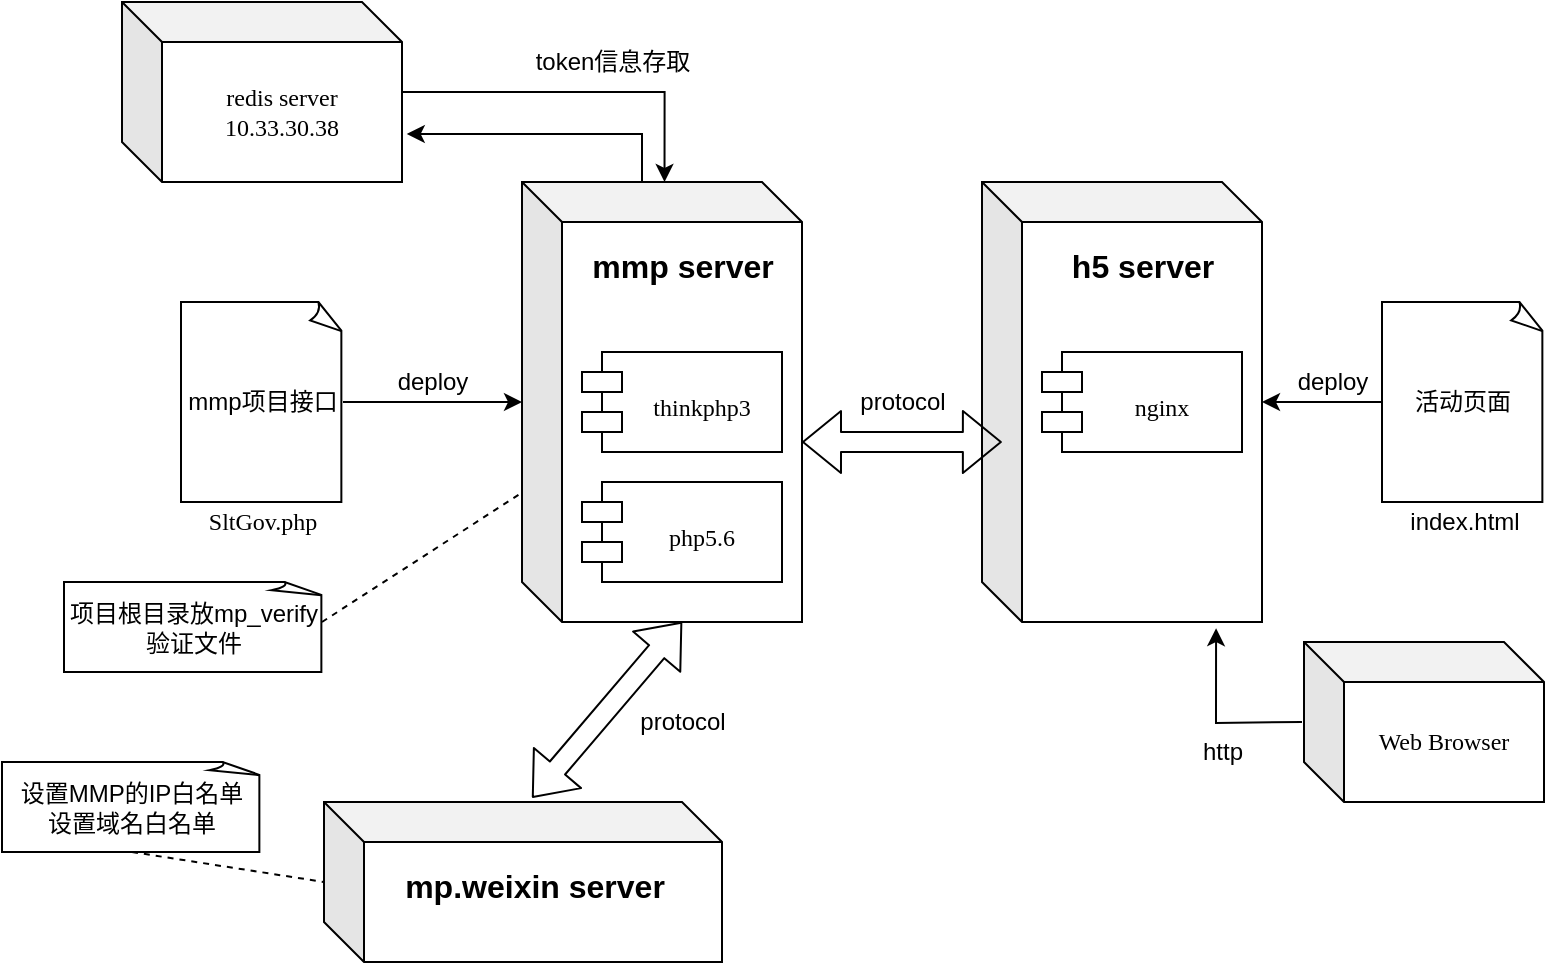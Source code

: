 <mxfile version="14.4.8" type="github">
  <diagram id="160gteVZ_OM-2pYkAI6f" name="第 1 页">
    <mxGraphModel dx="1550" dy="835" grid="1" gridSize="10" guides="1" tooltips="1" connect="1" arrows="1" fold="1" page="1" pageScale="1" pageWidth="827" pageHeight="1169" math="0" shadow="0">
      <root>
        <mxCell id="0" />
        <mxCell id="1" parent="0" />
        <mxCell id="gZ3kUo1DbE4nte8C1hX8-37" style="edgeStyle=orthogonalEdgeStyle;rounded=0;orthogonalLoop=1;jettySize=auto;html=1;exitX=0;exitY=0;exitDx=60;exitDy=0;exitPerimeter=0;entryX=1.017;entryY=0.733;entryDx=0;entryDy=0;entryPerimeter=0;" edge="1" parent="1" source="bNZ7L3KXOHOOpGqRcnxT-2" target="bNZ7L3KXOHOOpGqRcnxT-16">
          <mxGeometry relative="1" as="geometry" />
        </mxCell>
        <mxCell id="bNZ7L3KXOHOOpGqRcnxT-2" value="" style="shape=cube;whiteSpace=wrap;html=1;boundedLbl=1;backgroundOutline=1;darkOpacity=0.05;darkOpacity2=0.1;" parent="1" vertex="1">
          <mxGeometry x="290" y="300" width="140" height="220" as="geometry" />
        </mxCell>
        <mxCell id="gZ3kUo1DbE4nte8C1hX8-9" value="" style="edgeStyle=orthogonalEdgeStyle;rounded=0;orthogonalLoop=1;jettySize=auto;html=1;" edge="1" parent="1" source="bNZ7L3KXOHOOpGqRcnxT-14" target="bNZ7L3KXOHOOpGqRcnxT-2">
          <mxGeometry relative="1" as="geometry" />
        </mxCell>
        <mxCell id="bNZ7L3KXOHOOpGqRcnxT-14" value="mmp项目接口" style="whiteSpace=wrap;html=1;shape=mxgraph.basic.document" parent="1" vertex="1">
          <mxGeometry x="119.5" y="360" width="81" height="100" as="geometry" />
        </mxCell>
        <mxCell id="gZ3kUo1DbE4nte8C1hX8-36" style="edgeStyle=orthogonalEdgeStyle;rounded=0;orthogonalLoop=1;jettySize=auto;html=1;entryX=0.509;entryY=0;entryDx=0;entryDy=0;entryPerimeter=0;" edge="1" parent="1" source="bNZ7L3KXOHOOpGqRcnxT-16" target="bNZ7L3KXOHOOpGqRcnxT-2">
          <mxGeometry relative="1" as="geometry" />
        </mxCell>
        <mxCell id="bNZ7L3KXOHOOpGqRcnxT-16" value="redis server&lt;br&gt;10.33.30.38" style="shape=cube;whiteSpace=wrap;html=1;boundedLbl=1;backgroundOutline=1;darkOpacity=0.05;darkOpacity2=0.1;fontFamily=Lucida Console;" parent="1" vertex="1">
          <mxGeometry x="90" y="210" width="140" height="90" as="geometry" />
        </mxCell>
        <mxCell id="bNZ7L3KXOHOOpGqRcnxT-15" value="&lt;span style=&quot;font-family: &amp;#34;lucida console&amp;#34;&quot;&gt;SltGov.php&lt;/span&gt;&lt;b&gt;&lt;br&gt;&lt;/b&gt;" style="text;html=1;align=center;verticalAlign=middle;resizable=0;points=[];autosize=1;" parent="1" vertex="1">
          <mxGeometry x="115" y="460" width="90" height="20" as="geometry" />
        </mxCell>
        <mxCell id="bNZ7L3KXOHOOpGqRcnxT-25" value="&#xa;thinkphp3" style="shape=module;align=left;spacingLeft=20;align=center;verticalAlign=top;fontFamily=Lucida Console;" parent="1" vertex="1">
          <mxGeometry x="320" y="385" width="100" height="50" as="geometry" />
        </mxCell>
        <mxCell id="bNZ7L3KXOHOOpGqRcnxT-26" value="&#xa;php5.6" style="shape=module;align=left;spacingLeft=20;align=center;verticalAlign=top;fontFamily=Lucida Console;" parent="1" vertex="1">
          <mxGeometry x="320" y="450" width="100" height="50" as="geometry" />
        </mxCell>
        <mxCell id="gZ3kUo1DbE4nte8C1hX8-10" value="&lt;font style=&quot;font-size: 16px&quot;&gt;mmp server&lt;/font&gt;" style="text;strokeColor=none;fillColor=none;html=1;fontSize=24;fontStyle=1;verticalAlign=middle;align=center;" vertex="1" parent="1">
          <mxGeometry x="320" y="320" width="100" height="40" as="geometry" />
        </mxCell>
        <mxCell id="gZ3kUo1DbE4nte8C1hX8-11" value="&lt;span style=&quot;color: rgba(0 , 0 , 0 , 0) ; font-family: monospace ; font-size: 0px&quot;&gt;%3CmxGraphModel%3E%3Croot%3E%3CmxCell%20id%3D%220%22%2F%3E%3CmxCell%20id%3D%221%22%20parent%3D%220%22%2F%3E%3CmxCell%20id%3D%222%22%20value%3D%22%26%2310%3Bthinkphp3%22%20style%3D%22shape%3Dmodule%3Balign%3Dleft%3BspacingLeft%3D20%3Balign%3Dcenter%3BverticalAlign%3Dtop%3BfontFamily%3DLucida%20Console%3B%22%20vertex%3D%221%22%20parent%3D%221%22%3E%3CmxGeometry%20x%3D%22320%22%20y%3D%22385%22%20width%3D%22100%22%20height%3D%2250%22%20as%3D%22geometry%22%2F%3E%3C%2FmxCell%3E%3C%2Froot%3E%3C%2FmxGraphModel%3E&lt;/span&gt;" style="shape=cube;whiteSpace=wrap;html=1;boundedLbl=1;backgroundOutline=1;darkOpacity=0.05;darkOpacity2=0.1;" vertex="1" parent="1">
          <mxGeometry x="520" y="300" width="140" height="220" as="geometry" />
        </mxCell>
        <mxCell id="gZ3kUo1DbE4nte8C1hX8-12" value="&lt;font style=&quot;font-size: 16px&quot;&gt;h5 server&lt;/font&gt;" style="text;strokeColor=none;fillColor=none;html=1;fontSize=24;fontStyle=1;verticalAlign=middle;align=center;" vertex="1" parent="1">
          <mxGeometry x="550" y="320" width="100" height="40" as="geometry" />
        </mxCell>
        <mxCell id="gZ3kUo1DbE4nte8C1hX8-13" value="&#xa;nginx" style="shape=module;align=left;spacingLeft=20;align=center;verticalAlign=top;fontFamily=Lucida Console;" vertex="1" parent="1">
          <mxGeometry x="550" y="385" width="100" height="50" as="geometry" />
        </mxCell>
        <mxCell id="gZ3kUo1DbE4nte8C1hX8-15" value="" style="shape=flexArrow;endArrow=classic;startArrow=classic;html=1;entryX=0.071;entryY=0.591;entryDx=0;entryDy=0;entryPerimeter=0;" edge="1" parent="1" target="gZ3kUo1DbE4nte8C1hX8-11">
          <mxGeometry width="50" height="50" relative="1" as="geometry">
            <mxPoint x="430" y="430" as="sourcePoint" />
            <mxPoint x="480" y="380" as="targetPoint" />
          </mxGeometry>
        </mxCell>
        <mxCell id="gZ3kUo1DbE4nte8C1hX8-16" value="protocol" style="text;html=1;align=center;verticalAlign=middle;resizable=0;points=[];autosize=1;" vertex="1" parent="1">
          <mxGeometry x="450" y="400" width="60" height="20" as="geometry" />
        </mxCell>
        <mxCell id="gZ3kUo1DbE4nte8C1hX8-18" value="deploy" style="text;html=1;align=center;verticalAlign=middle;resizable=0;points=[];autosize=1;" vertex="1" parent="1">
          <mxGeometry x="220" y="390" width="50" height="20" as="geometry" />
        </mxCell>
        <mxCell id="gZ3kUo1DbE4nte8C1hX8-20" value="" style="edgeStyle=orthogonalEdgeStyle;rounded=0;orthogonalLoop=1;jettySize=auto;html=1;" edge="1" parent="1" source="gZ3kUo1DbE4nte8C1hX8-19">
          <mxGeometry relative="1" as="geometry">
            <mxPoint x="660" y="410" as="targetPoint" />
          </mxGeometry>
        </mxCell>
        <mxCell id="gZ3kUo1DbE4nte8C1hX8-19" value="活动页面" style="whiteSpace=wrap;html=1;shape=mxgraph.basic.document" vertex="1" parent="1">
          <mxGeometry x="720" y="360" width="81" height="100" as="geometry" />
        </mxCell>
        <mxCell id="gZ3kUo1DbE4nte8C1hX8-21" value="deploy" style="text;html=1;align=center;verticalAlign=middle;resizable=0;points=[];autosize=1;" vertex="1" parent="1">
          <mxGeometry x="670" y="390" width="50" height="20" as="geometry" />
        </mxCell>
        <mxCell id="gZ3kUo1DbE4nte8C1hX8-28" value="" style="edgeStyle=orthogonalEdgeStyle;rounded=0;orthogonalLoop=1;jettySize=auto;html=1;entryX=0.836;entryY=1.014;entryDx=0;entryDy=0;entryPerimeter=0;" edge="1" parent="1" target="gZ3kUo1DbE4nte8C1hX8-11">
          <mxGeometry relative="1" as="geometry">
            <mxPoint x="680" y="570" as="sourcePoint" />
          </mxGeometry>
        </mxCell>
        <mxCell id="gZ3kUo1DbE4nte8C1hX8-24" value="http" style="text;html=1;align=center;verticalAlign=middle;resizable=0;points=[];autosize=1;" vertex="1" parent="1">
          <mxGeometry x="620" y="575" width="40" height="20" as="geometry" />
        </mxCell>
        <mxCell id="gZ3kUo1DbE4nte8C1hX8-34" value="Web Browser" style="shape=cube;whiteSpace=wrap;html=1;boundedLbl=1;backgroundOutline=1;darkOpacity=0.05;darkOpacity2=0.1;fontFamily=Lucida Console;" vertex="1" parent="1">
          <mxGeometry x="681" y="530" width="120" height="80" as="geometry" />
        </mxCell>
        <mxCell id="gZ3kUo1DbE4nte8C1hX8-35" value="&lt;span&gt;index.html&lt;/span&gt;" style="text;html=1;align=center;verticalAlign=middle;resizable=0;points=[];autosize=1;" vertex="1" parent="1">
          <mxGeometry x="725.5" y="460" width="70" height="20" as="geometry" />
        </mxCell>
        <mxCell id="gZ3kUo1DbE4nte8C1hX8-38" value="token信息存取" style="text;html=1;align=center;verticalAlign=middle;resizable=0;points=[];autosize=1;" vertex="1" parent="1">
          <mxGeometry x="290" y="230" width="90" height="20" as="geometry" />
        </mxCell>
        <mxCell id="gZ3kUo1DbE4nte8C1hX8-39" value="" style="shape=cube;whiteSpace=wrap;html=1;boundedLbl=1;backgroundOutline=1;darkOpacity=0.05;darkOpacity2=0.1;" vertex="1" parent="1">
          <mxGeometry x="191" y="610" width="199" height="80" as="geometry" />
        </mxCell>
        <mxCell id="gZ3kUo1DbE4nte8C1hX8-40" value="" style="shape=flexArrow;endArrow=classic;startArrow=classic;html=1;entryX=0;entryY=0;entryDx=80;entryDy=220;entryPerimeter=0;exitX=0.523;exitY=-0.027;exitDx=0;exitDy=0;exitPerimeter=0;" edge="1" parent="1" source="gZ3kUo1DbE4nte8C1hX8-39" target="bNZ7L3KXOHOOpGqRcnxT-2">
          <mxGeometry width="50" height="50" relative="1" as="geometry">
            <mxPoint x="260" y="560" as="sourcePoint" />
            <mxPoint x="359.94" y="560.02" as="targetPoint" />
          </mxGeometry>
        </mxCell>
        <mxCell id="gZ3kUo1DbE4nte8C1hX8-41" value="protocol" style="text;html=1;align=center;verticalAlign=middle;resizable=0;points=[];autosize=1;" vertex="1" parent="1">
          <mxGeometry x="340" y="560" width="60" height="20" as="geometry" />
        </mxCell>
        <mxCell id="gZ3kUo1DbE4nte8C1hX8-42" value="&lt;font style=&quot;font-size: 16px&quot;&gt;mp.weixin server&lt;/font&gt;" style="text;strokeColor=none;fillColor=none;html=1;fontSize=24;fontStyle=1;verticalAlign=middle;align=center;" vertex="1" parent="1">
          <mxGeometry x="245.75" y="630" width="100" height="40" as="geometry" />
        </mxCell>
        <mxCell id="gZ3kUo1DbE4nte8C1hX8-52" value="" style="endArrow=none;dashed=1;html=1;exitX=0.5;exitY=1;exitDx=0;exitDy=0;exitPerimeter=0;entryX=0;entryY=0.5;entryDx=0;entryDy=0;entryPerimeter=0;" edge="1" parent="1" source="gZ3kUo1DbE4nte8C1hX8-53" target="gZ3kUo1DbE4nte8C1hX8-39">
          <mxGeometry width="50" height="50" relative="1" as="geometry">
            <mxPoint x="120" y="600" as="sourcePoint" />
            <mxPoint x="191" y="660" as="targetPoint" />
          </mxGeometry>
        </mxCell>
        <mxCell id="gZ3kUo1DbE4nte8C1hX8-53" value="设置MMP的IP白名单&lt;br&gt;设置域名白名单" style="whiteSpace=wrap;html=1;shape=mxgraph.basic.document" vertex="1" parent="1">
          <mxGeometry x="30" y="590" width="130" height="45" as="geometry" />
        </mxCell>
        <mxCell id="gZ3kUo1DbE4nte8C1hX8-54" value="" style="endArrow=none;dashed=1;html=1;" edge="1" parent="1" target="bNZ7L3KXOHOOpGqRcnxT-2">
          <mxGeometry width="50" height="50" relative="1" as="geometry">
            <mxPoint x="190" y="520" as="sourcePoint" />
            <mxPoint x="201" y="670" as="targetPoint" />
          </mxGeometry>
        </mxCell>
        <mxCell id="gZ3kUo1DbE4nte8C1hX8-55" value="项目根目录放mp_verify验证文件" style="whiteSpace=wrap;html=1;shape=mxgraph.basic.document" vertex="1" parent="1">
          <mxGeometry x="61" y="500" width="130" height="45" as="geometry" />
        </mxCell>
      </root>
    </mxGraphModel>
  </diagram>
</mxfile>
